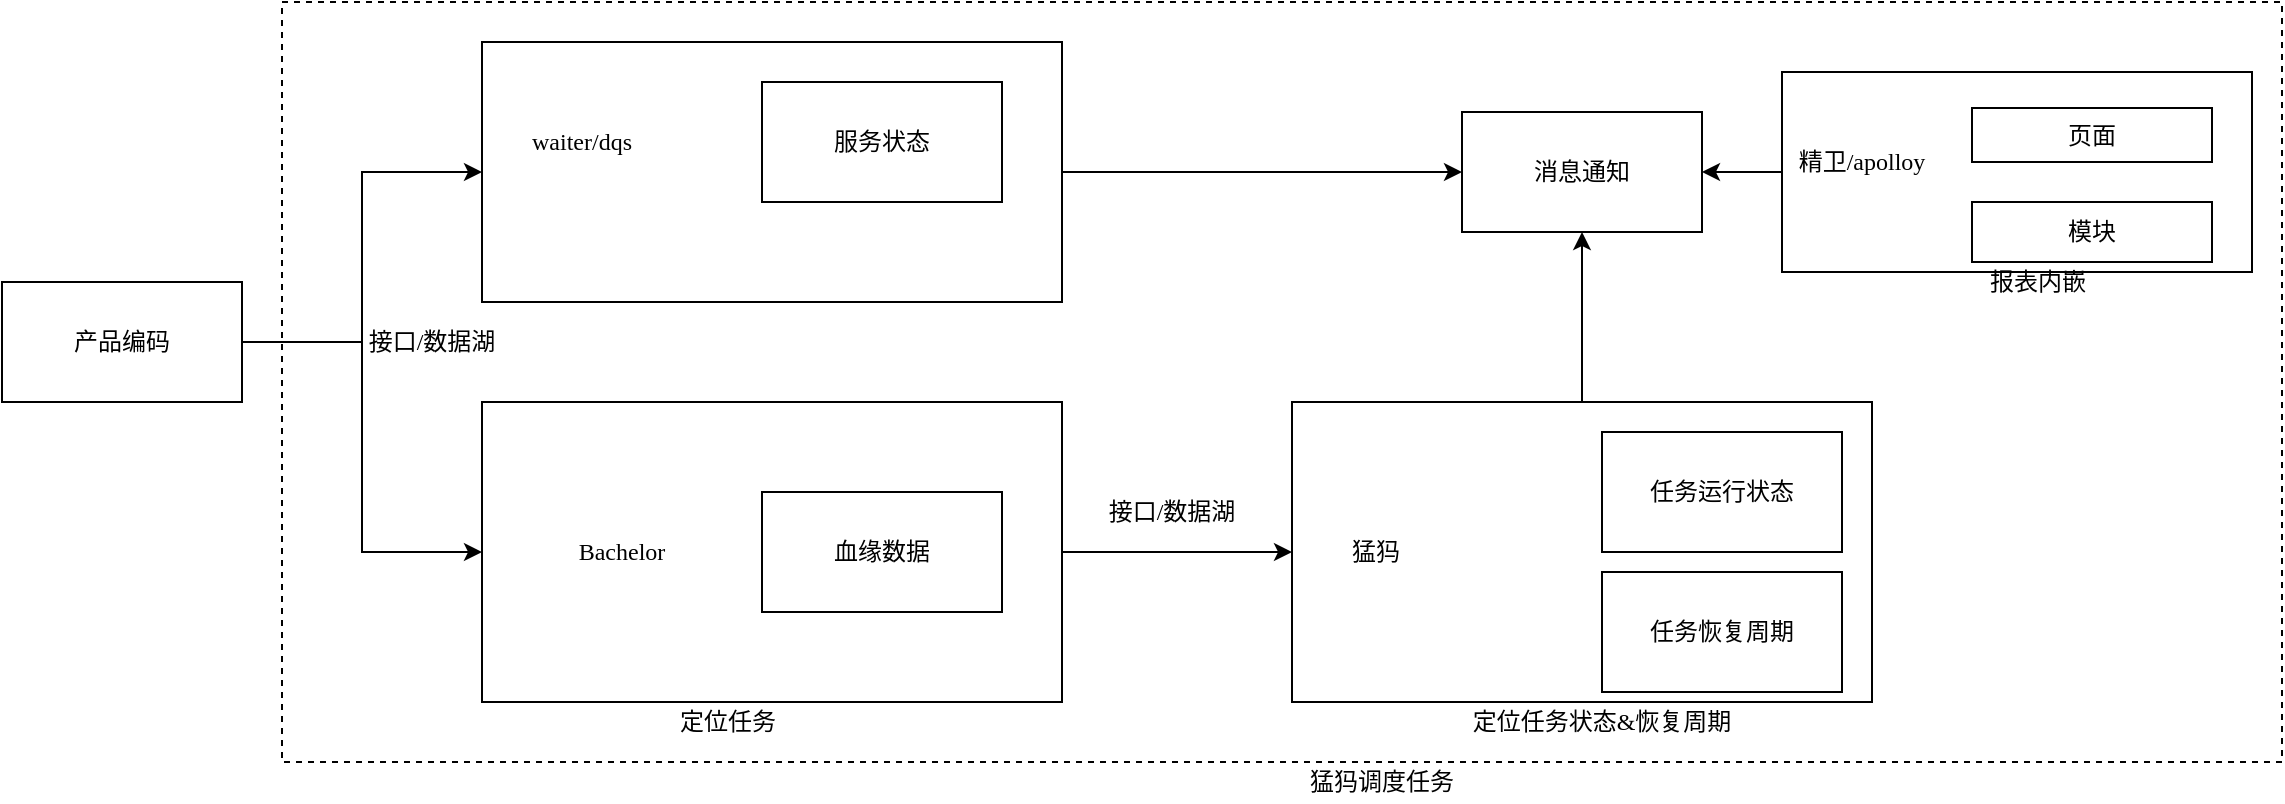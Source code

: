 <mxfile version="22.1.12" type="github">
  <diagram name="第 1 页" id="KkKqYq8ntRkavTfjJMW6">
    <mxGraphModel dx="747" dy="404" grid="1" gridSize="10" guides="1" tooltips="1" connect="1" arrows="1" fold="1" page="1" pageScale="1" pageWidth="827" pageHeight="1169" math="0" shadow="0">
      <root>
        <mxCell id="0" />
        <mxCell id="1" parent="0" />
        <mxCell id="EpLCG8jxDJ9j_rdvbxRa-1" value="" style="rounded=0;whiteSpace=wrap;html=1;dashed=1;fontFamily=微软雅黑;" diagramCategory="general" diagramName="RoundedRectangle" vertex="1" parent="1">
          <mxGeometry x="200" y="30" width="1000" height="380" as="geometry" />
        </mxCell>
        <mxCell id="EpLCG8jxDJ9j_rdvbxRa-2" style="edgeStyle=orthogonalEdgeStyle;rounded=0;orthogonalLoop=1;jettySize=auto;html=1;exitX=0.5;exitY=0;exitDx=0;exitDy=0;entryX=0.5;entryY=1;entryDx=0;entryDy=0;fontFamily=微软雅黑;" edge="1" parent="1" source="EpLCG8jxDJ9j_rdvbxRa-3" target="EpLCG8jxDJ9j_rdvbxRa-18">
          <mxGeometry relative="1" as="geometry" />
        </mxCell>
        <mxCell id="EpLCG8jxDJ9j_rdvbxRa-3" value="" style="rounded=0;whiteSpace=wrap;html=1;fontFamily=微软雅黑;" diagramCategory="general" diagramName="Rectangle" vertex="1" parent="1">
          <mxGeometry x="705" y="230" width="290" height="150" as="geometry" />
        </mxCell>
        <mxCell id="EpLCG8jxDJ9j_rdvbxRa-4" style="edgeStyle=orthogonalEdgeStyle;rounded=0;orthogonalLoop=1;jettySize=auto;html=1;exitX=1;exitY=0.5;exitDx=0;exitDy=0;entryX=0;entryY=0.5;entryDx=0;entryDy=0;fontFamily=微软雅黑;" edge="1" parent="1" source="EpLCG8jxDJ9j_rdvbxRa-5" target="EpLCG8jxDJ9j_rdvbxRa-3">
          <mxGeometry relative="1" as="geometry" />
        </mxCell>
        <mxCell id="EpLCG8jxDJ9j_rdvbxRa-5" value="" style="rounded=0;whiteSpace=wrap;html=1;fontFamily=微软雅黑;" diagramCategory="general" diagramName="Rectangle" vertex="1" parent="1">
          <mxGeometry x="300" y="230" width="290" height="150" as="geometry" />
        </mxCell>
        <mxCell id="EpLCG8jxDJ9j_rdvbxRa-6" value="血缘数据" style="rounded=0;whiteSpace=wrap;html=1;fontFamily=微软雅黑;" diagramCategory="general" diagramName="RoundedRectangle" vertex="1" parent="1">
          <mxGeometry x="440" y="275" width="120" height="60" as="geometry" />
        </mxCell>
        <mxCell id="EpLCG8jxDJ9j_rdvbxRa-7" value="任务运行状态" style="rounded=0;whiteSpace=wrap;html=1;fontFamily=微软雅黑;" diagramCategory="general" diagramName="RoundedRectangle" vertex="1" parent="1">
          <mxGeometry x="860" y="245" width="120" height="60" as="geometry" />
        </mxCell>
        <mxCell id="EpLCG8jxDJ9j_rdvbxRa-8" value="Bachelor" style="text;html=1;strokeColor=none;fillColor=none;align=center;verticalAlign=middle;whiteSpace=wrap;rounded=0;fontFamily=微软雅黑;" diagramCategory="general" diagramName="text" vertex="1" parent="1">
          <mxGeometry x="350" y="295" width="40" height="20" as="geometry" />
        </mxCell>
        <mxCell id="EpLCG8jxDJ9j_rdvbxRa-9" value="猛犸" style="text;html=1;strokeColor=none;fillColor=none;align=center;verticalAlign=middle;whiteSpace=wrap;rounded=0;fontFamily=微软雅黑;" diagramCategory="general" diagramName="text" vertex="1" parent="1">
          <mxGeometry x="727" y="295" width="40" height="20" as="geometry" />
        </mxCell>
        <mxCell id="EpLCG8jxDJ9j_rdvbxRa-10" value="任务恢复周期" style="rounded=0;whiteSpace=wrap;html=1;fontFamily=微软雅黑;" diagramCategory="general" diagramName="RoundedRectangle" vertex="1" parent="1">
          <mxGeometry x="860" y="315" width="120" height="60" as="geometry" />
        </mxCell>
        <mxCell id="EpLCG8jxDJ9j_rdvbxRa-11" style="edgeStyle=orthogonalEdgeStyle;rounded=0;orthogonalLoop=1;jettySize=auto;html=1;exitX=1;exitY=0.5;exitDx=0;exitDy=0;fontFamily=微软雅黑;" edge="1" parent="1" source="EpLCG8jxDJ9j_rdvbxRa-13" target="EpLCG8jxDJ9j_rdvbxRa-5">
          <mxGeometry relative="1" as="geometry" />
        </mxCell>
        <mxCell id="EpLCG8jxDJ9j_rdvbxRa-12" style="edgeStyle=orthogonalEdgeStyle;rounded=0;orthogonalLoop=1;jettySize=auto;html=1;exitX=1;exitY=0.5;exitDx=0;exitDy=0;fontFamily=微软雅黑;" edge="1" parent="1" source="EpLCG8jxDJ9j_rdvbxRa-13" target="EpLCG8jxDJ9j_rdvbxRa-21">
          <mxGeometry relative="1" as="geometry" />
        </mxCell>
        <mxCell id="EpLCG8jxDJ9j_rdvbxRa-13" value="产品编码" style="rounded=0;whiteSpace=wrap;html=1;fontFamily=微软雅黑;" diagramCategory="general" diagramName="RoundedRectangle" vertex="1" parent="1">
          <mxGeometry x="60" y="170" width="120" height="60" as="geometry" />
        </mxCell>
        <mxCell id="EpLCG8jxDJ9j_rdvbxRa-14" value="定位任务" style="text;html=1;strokeColor=none;fillColor=none;align=center;verticalAlign=middle;whiteSpace=wrap;rounded=0;fontFamily=微软雅黑;" diagramCategory="general" diagramName="text" vertex="1" parent="1">
          <mxGeometry x="390" y="380" width="66" height="20" as="geometry" />
        </mxCell>
        <mxCell id="EpLCG8jxDJ9j_rdvbxRa-15" value="接口/数据湖" style="text;html=1;strokeColor=none;fillColor=none;align=center;verticalAlign=middle;whiteSpace=wrap;rounded=0;fontFamily=微软雅黑;" diagramCategory="general" diagramName="text" vertex="1" parent="1">
          <mxGeometry x="610" y="275" width="70" height="20" as="geometry" />
        </mxCell>
        <mxCell id="EpLCG8jxDJ9j_rdvbxRa-16" value="定位任务状态&amp;amp;恢复周期" style="text;html=1;strokeColor=none;fillColor=none;align=center;verticalAlign=middle;whiteSpace=wrap;rounded=0;fontFamily=微软雅黑;" diagramCategory="general" diagramName="text" vertex="1" parent="1">
          <mxGeometry x="790" y="380" width="140" height="20" as="geometry" />
        </mxCell>
        <mxCell id="EpLCG8jxDJ9j_rdvbxRa-17" value="接口/数据湖" style="text;html=1;strokeColor=none;fillColor=none;align=center;verticalAlign=middle;whiteSpace=wrap;rounded=0;fontFamily=微软雅黑;" diagramCategory="general" diagramName="text" vertex="1" parent="1">
          <mxGeometry x="240" y="190" width="70" height="20" as="geometry" />
        </mxCell>
        <mxCell id="EpLCG8jxDJ9j_rdvbxRa-18" value="消息通知" style="rounded=0;whiteSpace=wrap;html=1;fontFamily=微软雅黑;" diagramCategory="general" diagramName="RoundedRectangle" vertex="1" parent="1">
          <mxGeometry x="790" y="85" width="120" height="60" as="geometry" />
        </mxCell>
        <mxCell id="EpLCG8jxDJ9j_rdvbxRa-19" value="猛犸调度任务" style="text;html=1;strokeColor=none;fillColor=none;align=center;verticalAlign=middle;whiteSpace=wrap;rounded=0;dashed=1;fontFamily=微软雅黑;" diagramCategory="general" diagramName="text" vertex="1" parent="1">
          <mxGeometry x="680" y="410" width="140" height="20" as="geometry" />
        </mxCell>
        <mxCell id="EpLCG8jxDJ9j_rdvbxRa-20" style="edgeStyle=orthogonalEdgeStyle;rounded=0;orthogonalLoop=1;jettySize=auto;html=1;exitX=1;exitY=0.5;exitDx=0;exitDy=0;entryX=0;entryY=0.5;entryDx=0;entryDy=0;fontFamily=微软雅黑;" edge="1" parent="1" source="EpLCG8jxDJ9j_rdvbxRa-21" target="EpLCG8jxDJ9j_rdvbxRa-18">
          <mxGeometry relative="1" as="geometry" />
        </mxCell>
        <mxCell id="EpLCG8jxDJ9j_rdvbxRa-21" value="" style="rounded=0;whiteSpace=wrap;html=1;fontFamily=微软雅黑;" diagramCategory="general" diagramName="Rectangle" vertex="1" parent="1">
          <mxGeometry x="300" y="50" width="290" height="130" as="geometry" />
        </mxCell>
        <mxCell id="EpLCG8jxDJ9j_rdvbxRa-22" value="waiter/dqs" style="text;html=1;strokeColor=none;fillColor=none;align=center;verticalAlign=middle;whiteSpace=wrap;rounded=0;fontFamily=微软雅黑;" diagramCategory="general" diagramName="text" vertex="1" parent="1">
          <mxGeometry x="320" y="90" width="60" height="20" as="geometry" />
        </mxCell>
        <mxCell id="EpLCG8jxDJ9j_rdvbxRa-23" value="服务状态" style="rounded=0;whiteSpace=wrap;html=1;fontFamily=微软雅黑;" diagramCategory="general" diagramName="RoundedRectangle" vertex="1" parent="1">
          <mxGeometry x="440" y="70" width="120" height="60" as="geometry" />
        </mxCell>
        <mxCell id="EpLCG8jxDJ9j_rdvbxRa-24" style="edgeStyle=orthogonalEdgeStyle;rounded=0;orthogonalLoop=1;jettySize=auto;html=1;exitX=0;exitY=0.5;exitDx=0;exitDy=0;fontFamily=微软雅黑;" edge="1" parent="1" source="EpLCG8jxDJ9j_rdvbxRa-25" target="EpLCG8jxDJ9j_rdvbxRa-18">
          <mxGeometry relative="1" as="geometry" />
        </mxCell>
        <mxCell id="EpLCG8jxDJ9j_rdvbxRa-25" value="" style="rounded=0;whiteSpace=wrap;html=1;fontFamily=微软雅黑;" diagramCategory="general" diagramName="Rectangle" vertex="1" parent="1">
          <mxGeometry x="950" y="65" width="235" height="100" as="geometry" />
        </mxCell>
        <mxCell id="EpLCG8jxDJ9j_rdvbxRa-26" value="页面" style="rounded=0;whiteSpace=wrap;html=1;fontFamily=微软雅黑;" diagramCategory="general" diagramName="RoundedRectangle" vertex="1" parent="1">
          <mxGeometry x="1045" y="83" width="120" height="27" as="geometry" />
        </mxCell>
        <mxCell id="EpLCG8jxDJ9j_rdvbxRa-27" value="模块" style="rounded=0;whiteSpace=wrap;html=1;fontFamily=微软雅黑;" diagramCategory="general" diagramName="RoundedRectangle" vertex="1" parent="1">
          <mxGeometry x="1045" y="130" width="120" height="30" as="geometry" />
        </mxCell>
        <mxCell id="EpLCG8jxDJ9j_rdvbxRa-28" value="精卫/apolloy" style="text;html=1;strokeColor=none;fillColor=none;align=center;verticalAlign=middle;whiteSpace=wrap;rounded=0;fontFamily=微软雅黑;" diagramCategory="general" diagramName="text" vertex="1" parent="1">
          <mxGeometry x="950" y="100" width="80" height="20" as="geometry" />
        </mxCell>
        <mxCell id="EpLCG8jxDJ9j_rdvbxRa-29" value="报表内嵌" style="text;html=1;strokeColor=none;fillColor=none;align=center;verticalAlign=middle;whiteSpace=wrap;rounded=0;fontFamily=微软雅黑;" diagramCategory="general" diagramName="text" vertex="1" parent="1">
          <mxGeometry x="1045" y="160" width="66" height="20" as="geometry" />
        </mxCell>
      </root>
    </mxGraphModel>
  </diagram>
</mxfile>
